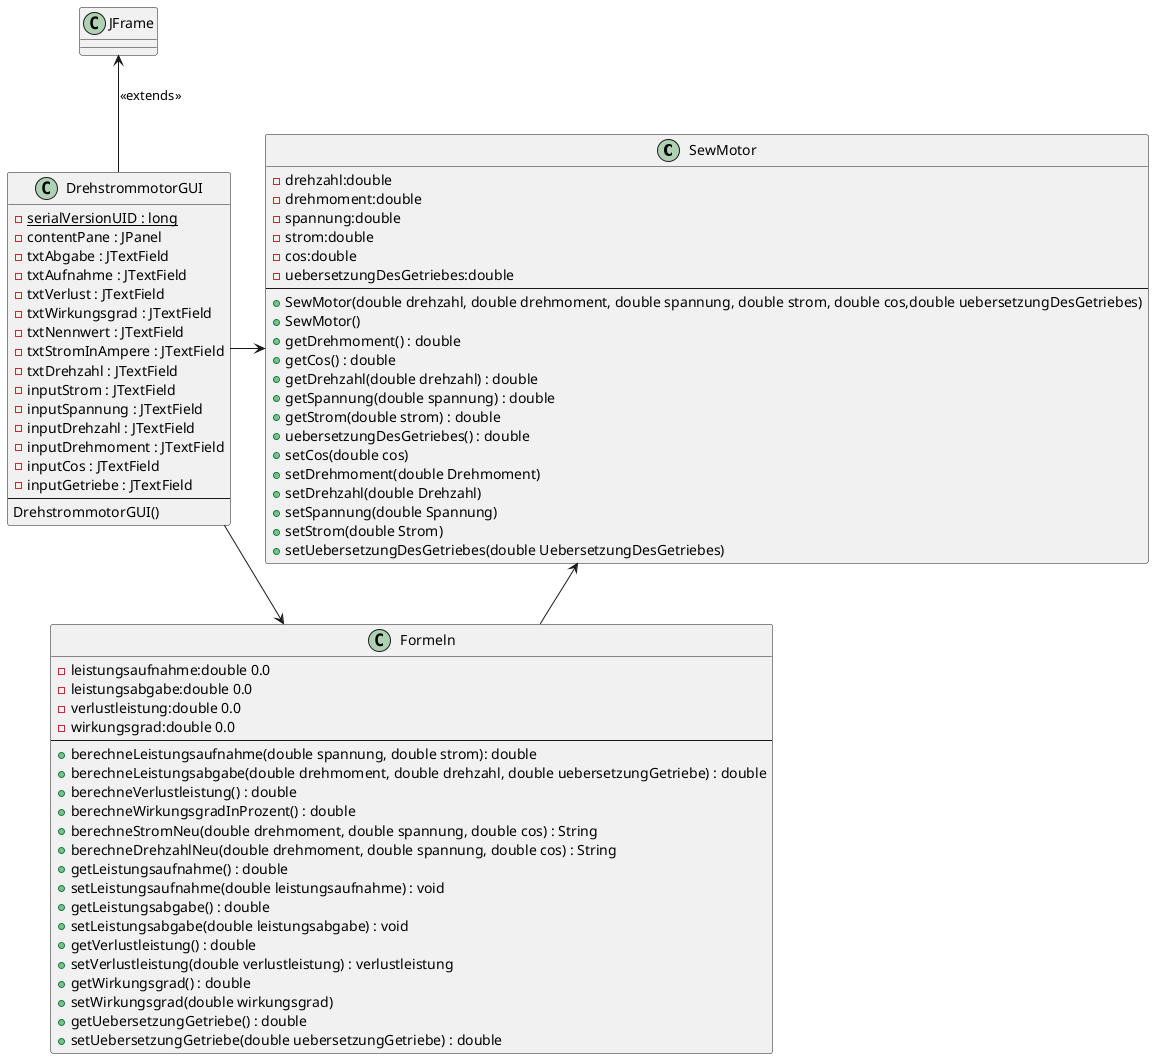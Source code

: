 @startuml Drehmoment
class SewMotor{
    - drehzahl:double 
    - drehmoment:double
    - spannung:double
    - strom:double
    - cos:double
    - uebersetzungDesGetriebes:double
    --
    + SewMotor(double drehzahl, double drehmoment, double spannung, double strom, double cos,double uebersetzungDesGetriebes)
    + SewMotor()
    + getDrehmoment() : double
    + getCos() : double
    + getDrehzahl(double drehzahl) : double
    + getSpannung(double spannung) : double
    + getStrom(double strom) : double
    + uebersetzungDesGetriebes() : double
    + setCos(double cos)
    + setDrehmoment(double Drehmoment)
    + setDrehzahl(double Drehzahl)
    + setSpannung(double Spannung)
    + setStrom(double Strom)
    + setUebersetzungDesGetriebes(double UebersetzungDesGetriebes)
}

class Formeln{
    - leistungsaufnahme:double 0.0
    - leistungsabgabe:double 0.0
    - verlustleistung:double 0.0
    - wirkungsgrad:double 0.0
    --
    + berechneLeistungsaufnahme(double spannung, double strom): double
    + berechneLeistungsabgabe(double drehmoment, double drehzahl, double uebersetzungGetriebe) : double
    + berechneVerlustleistung() : double
    + berechneWirkungsgradInProzent() : double
    + berechneStromNeu(double drehmoment, double spannung, double cos) : String
    + berechneDrehzahlNeu(double drehmoment, double spannung, double cos) : String
    + getLeistungsaufnahme() : double
    + setLeistungsaufnahme(double leistungsaufnahme) : void
    + getLeistungsabgabe() : double
    + setLeistungsabgabe(double leistungsabgabe) : void
    + getVerlustleistung() : double
    + setVerlustleistung(double verlustleistung) : verlustleistung
    + getWirkungsgrad() : double
    + setWirkungsgrad(double wirkungsgrad)
    + getUebersetzungGetriebe() : double
    + setUebersetzungGetriebe(double uebersetzungGetriebe) : double
}
 class DrehstrommotorGUI {
    - {static} serialVersionUID : long
    - contentPane : JPanel 
    - txtAbgabe : JTextField
    - txtAufnahme : JTextField
    - txtVerlust : JTextField
    - txtWirkungsgrad : JTextField
    - txtNennwert : JTextField
    - txtStromInAmpere : JTextField
    - txtDrehzahl : JTextField
    - inputStrom : JTextField
    - inputSpannung : JTextField
    - inputDrehzahl : JTextField
    - inputDrehmoment : JTextField
    - inputCos : JTextField
    - inputGetriebe : JTextField
    --
    DrehstrommotorGUI() 
 }
 class JFrame {}
 JFrame <-- DrehstrommotorGUI : <<extends>>
 SewMotor  <-- Formeln 
 DrehstrommotorGUI -> Formeln
 DrehstrommotorGUI -> SewMotor

@enduml